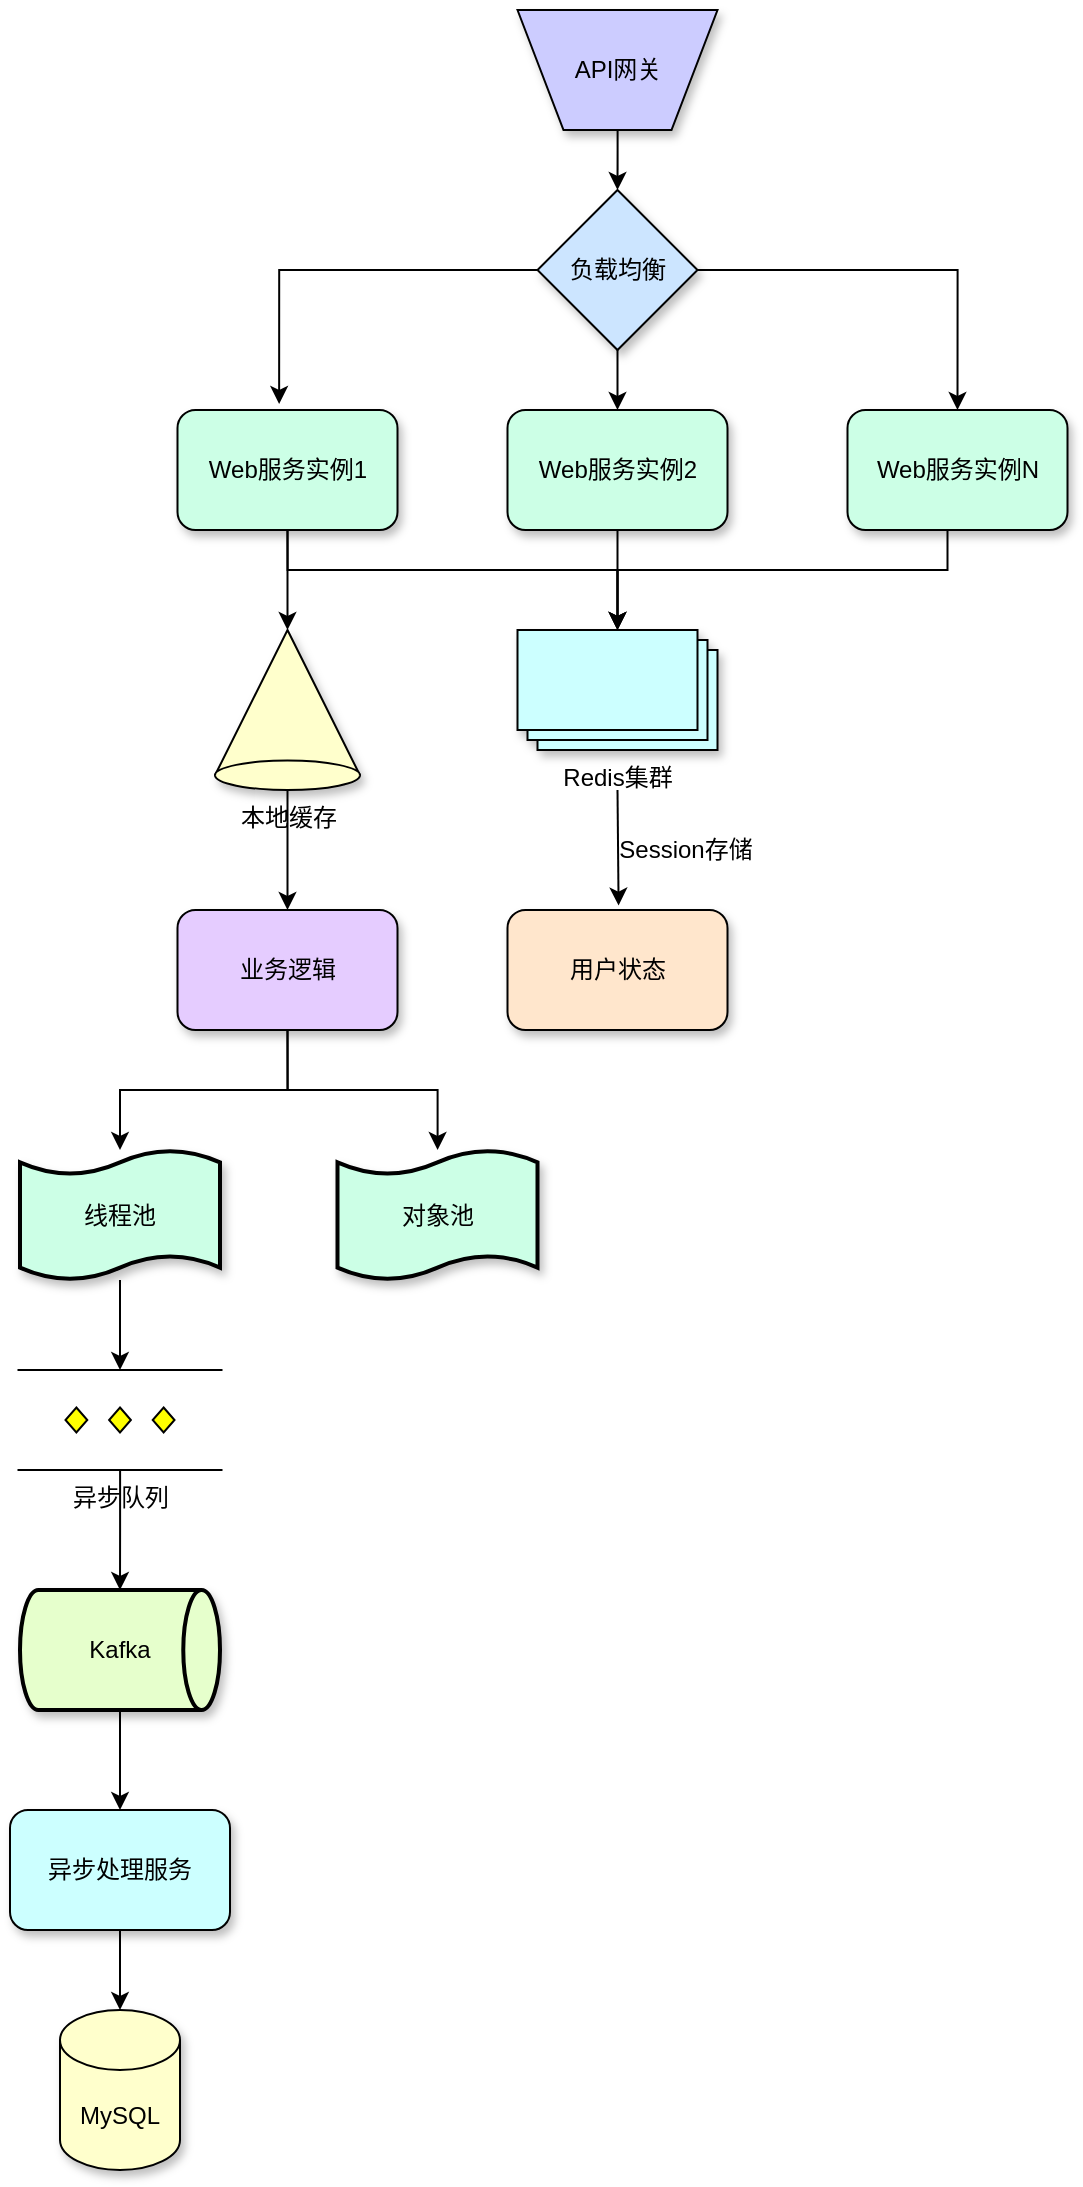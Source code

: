 <mxfile version="28.0.7">
  <diagram name="第 1 页" id="8ckei0Q4Hv8BSr3qrOCR">
    <mxGraphModel dx="1590" dy="773" grid="1" gridSize="10" guides="1" tooltips="1" connect="1" arrows="1" fold="1" page="1" pageScale="1" pageWidth="827" pageHeight="1169" math="0" shadow="0">
      <root>
        <mxCell id="0" />
        <mxCell id="1" parent="0" />
        <mxCell id="RsHgKUeeDb3eKB96S3_7-47" value="" style="group" parent="1" vertex="1" connectable="0">
          <mxGeometry x="120" y="60" width="528.75" height="1080" as="geometry" />
        </mxCell>
        <mxCell id="RsHgKUeeDb3eKB96S3_7-11" value="异步队列" style="verticalLabelPosition=bottom;verticalAlign=top;html=1;shape=mxgraph.flowchart.parallel_mode;pointerEvents=1;fillColor=#FFFF99;" parent="RsHgKUeeDb3eKB96S3_7-47" vertex="1">
          <mxGeometry x="3.75" y="680" width="102.5" height="50" as="geometry" />
        </mxCell>
        <mxCell id="RsHgKUeeDb3eKB96S3_7-31" style="edgeStyle=orthogonalEdgeStyle;rounded=0;orthogonalLoop=1;jettySize=auto;html=1;entryX=0.5;entryY=0;entryDx=0;entryDy=0;" parent="RsHgKUeeDb3eKB96S3_7-47" source="RsHgKUeeDb3eKB96S3_7-12" target="RsHgKUeeDb3eKB96S3_7-14" edge="1">
          <mxGeometry relative="1" as="geometry" />
        </mxCell>
        <mxCell id="RsHgKUeeDb3eKB96S3_7-12" value="Kafka" style="strokeWidth=2;html=1;shape=mxgraph.flowchart.direct_data;whiteSpace=wrap;fillColor=#E6FFCC;shadow=1;" parent="RsHgKUeeDb3eKB96S3_7-47" vertex="1">
          <mxGeometry x="5" y="790" width="100" height="60" as="geometry" />
        </mxCell>
        <mxCell id="RsHgKUeeDb3eKB96S3_7-14" value="异步处理服务" style="rounded=1;whiteSpace=wrap;html=1;fillColor=#CCFFFF;shadow=1;" parent="RsHgKUeeDb3eKB96S3_7-47" vertex="1">
          <mxGeometry y="900" width="110" height="60" as="geometry" />
        </mxCell>
        <mxCell id="RsHgKUeeDb3eKB96S3_7-15" value="MySQL" style="shape=cylinder3;whiteSpace=wrap;html=1;boundedLbl=1;backgroundOutline=1;size=15;fillColor=#FFFFCC;shadow=1;" parent="RsHgKUeeDb3eKB96S3_7-47" vertex="1">
          <mxGeometry x="25" y="1000" width="60" height="80" as="geometry" />
        </mxCell>
        <mxCell id="RsHgKUeeDb3eKB96S3_7-28" style="edgeStyle=orthogonalEdgeStyle;rounded=0;orthogonalLoop=1;jettySize=auto;html=1;entryX=0.5;entryY=0;entryDx=0;entryDy=0;entryPerimeter=0;" parent="RsHgKUeeDb3eKB96S3_7-47" source="RsHgKUeeDb3eKB96S3_7-10" target="RsHgKUeeDb3eKB96S3_7-11" edge="1">
          <mxGeometry relative="1" as="geometry" />
        </mxCell>
        <mxCell id="RsHgKUeeDb3eKB96S3_7-32" style="edgeStyle=orthogonalEdgeStyle;rounded=0;orthogonalLoop=1;jettySize=auto;html=1;exitX=0.5;exitY=1;exitDx=0;exitDy=0;entryX=0.5;entryY=0;entryDx=0;entryDy=0;entryPerimeter=0;" parent="RsHgKUeeDb3eKB96S3_7-47" source="RsHgKUeeDb3eKB96S3_7-14" target="RsHgKUeeDb3eKB96S3_7-15" edge="1">
          <mxGeometry relative="1" as="geometry" />
        </mxCell>
        <mxCell id="RsHgKUeeDb3eKB96S3_7-26" style="edgeStyle=orthogonalEdgeStyle;rounded=0;orthogonalLoop=1;jettySize=auto;html=1;exitX=0.5;exitY=1;exitDx=0;exitDy=0;" parent="RsHgKUeeDb3eKB96S3_7-47" source="RsHgKUeeDb3eKB96S3_7-9" target="RsHgKUeeDb3eKB96S3_7-10" edge="1">
          <mxGeometry relative="1" as="geometry" />
        </mxCell>
        <mxCell id="RsHgKUeeDb3eKB96S3_7-27" style="edgeStyle=orthogonalEdgeStyle;rounded=0;orthogonalLoop=1;jettySize=auto;html=1;exitX=0.5;exitY=1;exitDx=0;exitDy=0;" parent="RsHgKUeeDb3eKB96S3_7-47" source="RsHgKUeeDb3eKB96S3_7-9" target="RsHgKUeeDb3eKB96S3_7-16" edge="1">
          <mxGeometry relative="1" as="geometry" />
        </mxCell>
        <mxCell id="RsHgKUeeDb3eKB96S3_7-10" value="线程池" style="shape=tape;whiteSpace=wrap;html=1;strokeWidth=2;size=0.19;fillColor=#CCFFE6;shadow=1;" parent="RsHgKUeeDb3eKB96S3_7-47" vertex="1">
          <mxGeometry x="5" y="570" width="100" height="65" as="geometry" />
        </mxCell>
        <mxCell id="RsHgKUeeDb3eKB96S3_7-16" value="对象池" style="shape=tape;whiteSpace=wrap;html=1;strokeWidth=2;size=0.19;fillColor=#CCFFE6;shadow=1;" parent="RsHgKUeeDb3eKB96S3_7-47" vertex="1">
          <mxGeometry x="163.75" y="570" width="100" height="65" as="geometry" />
        </mxCell>
        <mxCell id="RsHgKUeeDb3eKB96S3_7-45" style="edgeStyle=orthogonalEdgeStyle;rounded=0;orthogonalLoop=1;jettySize=auto;html=1;entryX=0.5;entryY=0;entryDx=0;entryDy=0;entryPerimeter=0;" parent="RsHgKUeeDb3eKB96S3_7-47" source="RsHgKUeeDb3eKB96S3_7-11" target="RsHgKUeeDb3eKB96S3_7-12" edge="1">
          <mxGeometry relative="1" as="geometry" />
        </mxCell>
        <mxCell id="RsHgKUeeDb3eKB96S3_7-46" value="" style="group" parent="RsHgKUeeDb3eKB96S3_7-47" vertex="1" connectable="0">
          <mxGeometry x="83.75" width="445" height="510" as="geometry" />
        </mxCell>
        <mxCell id="RsHgKUeeDb3eKB96S3_7-43" style="edgeStyle=orthogonalEdgeStyle;rounded=0;orthogonalLoop=1;jettySize=auto;html=1;entryX=0.5;entryY=0;entryDx=0;entryDy=0;" parent="RsHgKUeeDb3eKB96S3_7-46" source="RsHgKUeeDb3eKB96S3_7-7" target="RsHgKUeeDb3eKB96S3_7-9" edge="1">
          <mxGeometry relative="1" as="geometry" />
        </mxCell>
        <mxCell id="RsHgKUeeDb3eKB96S3_7-7" value="本地缓存" style="verticalLabelPosition=bottom;verticalAlign=top;html=1;shape=mxgraph.basic.cone;fillColor=#FFFFCC;shadow=1;" parent="RsHgKUeeDb3eKB96S3_7-46" vertex="1">
          <mxGeometry x="18.75" y="310" width="72.5" height="80" as="geometry" />
        </mxCell>
        <mxCell id="RsHgKUeeDb3eKB96S3_7-9" value="业务逻辑" style="rounded=1;whiteSpace=wrap;html=1;fillColor=#E5CCFF;shadow=1;" parent="RsHgKUeeDb3eKB96S3_7-46" vertex="1">
          <mxGeometry y="450" width="110" height="60" as="geometry" />
        </mxCell>
        <mxCell id="RsHgKUeeDb3eKB96S3_7-18" value="Redis集群" style="verticalLabelPosition=bottom;verticalAlign=top;html=1;shape=mxgraph.basic.layered_rect;dx=10;outlineConnect=0;whiteSpace=wrap;fillColor=#CCFFFF;shadow=1;" parent="RsHgKUeeDb3eKB96S3_7-46" vertex="1">
          <mxGeometry x="170" y="310" width="100" height="60" as="geometry" />
        </mxCell>
        <mxCell id="RsHgKUeeDb3eKB96S3_7-19" value="用户状态" style="rounded=1;whiteSpace=wrap;html=1;fillColor=#FFE6CC;shadow=1;" parent="RsHgKUeeDb3eKB96S3_7-46" vertex="1">
          <mxGeometry x="165" y="450" width="110" height="60" as="geometry" />
        </mxCell>
        <mxCell id="RsHgKUeeDb3eKB96S3_7-38" value="Session存储" style="text;strokeColor=none;align=center;fillColor=none;html=1;verticalAlign=middle;whiteSpace=wrap;rounded=0;" parent="RsHgKUeeDb3eKB96S3_7-46" vertex="1">
          <mxGeometry x="219" y="410" width="70" height="20" as="geometry" />
        </mxCell>
        <mxCell id="RsHgKUeeDb3eKB96S3_7-24" style="edgeStyle=orthogonalEdgeStyle;rounded=0;orthogonalLoop=1;jettySize=auto;html=1;entryX=0.5;entryY=0;entryDx=0;entryDy=0;entryPerimeter=0;" parent="RsHgKUeeDb3eKB96S3_7-46" source="RsHgKUeeDb3eKB96S3_7-2" target="RsHgKUeeDb3eKB96S3_7-7" edge="1">
          <mxGeometry relative="1" as="geometry" />
        </mxCell>
        <mxCell id="RsHgKUeeDb3eKB96S3_7-33" style="edgeStyle=orthogonalEdgeStyle;rounded=0;orthogonalLoop=1;jettySize=auto;html=1;exitX=0.5;exitY=1;exitDx=0;exitDy=0;" parent="RsHgKUeeDb3eKB96S3_7-46" source="RsHgKUeeDb3eKB96S3_7-2" target="RsHgKUeeDb3eKB96S3_7-18" edge="1">
          <mxGeometry relative="1" as="geometry">
            <Array as="points">
              <mxPoint x="55" y="280" />
              <mxPoint x="220" y="280" />
            </Array>
          </mxGeometry>
        </mxCell>
        <mxCell id="RsHgKUeeDb3eKB96S3_7-34" style="edgeStyle=orthogonalEdgeStyle;rounded=0;orthogonalLoop=1;jettySize=auto;html=1;" parent="RsHgKUeeDb3eKB96S3_7-46" source="RsHgKUeeDb3eKB96S3_7-3" target="RsHgKUeeDb3eKB96S3_7-18" edge="1">
          <mxGeometry relative="1" as="geometry" />
        </mxCell>
        <mxCell id="RsHgKUeeDb3eKB96S3_7-36" style="edgeStyle=orthogonalEdgeStyle;rounded=0;orthogonalLoop=1;jettySize=auto;html=1;" parent="RsHgKUeeDb3eKB96S3_7-46" source="RsHgKUeeDb3eKB96S3_7-4" target="RsHgKUeeDb3eKB96S3_7-18" edge="1">
          <mxGeometry relative="1" as="geometry">
            <Array as="points">
              <mxPoint x="385" y="280" />
              <mxPoint x="220" y="280" />
            </Array>
          </mxGeometry>
        </mxCell>
        <mxCell id="RsHgKUeeDb3eKB96S3_7-2" value="Web服务实例1" style="rounded=1;whiteSpace=wrap;html=1;fillColor=#CCFFE6;shadow=1;" parent="RsHgKUeeDb3eKB96S3_7-46" vertex="1">
          <mxGeometry y="200" width="110" height="60" as="geometry" />
        </mxCell>
        <mxCell id="RsHgKUeeDb3eKB96S3_7-3" value="Web服务实例2" style="rounded=1;whiteSpace=wrap;html=1;fillColor=#CCFFE6;shadow=1;" parent="RsHgKUeeDb3eKB96S3_7-46" vertex="1">
          <mxGeometry x="165" y="200" width="110" height="60" as="geometry" />
        </mxCell>
        <mxCell id="RsHgKUeeDb3eKB96S3_7-4" value="Web服务实例N" style="rounded=1;whiteSpace=wrap;html=1;fillColor=#CCFFE6;shadow=1;" parent="RsHgKUeeDb3eKB96S3_7-46" vertex="1">
          <mxGeometry x="335" y="200" width="110" height="60" as="geometry" />
        </mxCell>
        <mxCell id="RsHgKUeeDb3eKB96S3_7-20" style="edgeStyle=orthogonalEdgeStyle;rounded=0;orthogonalLoop=1;jettySize=auto;html=1;entryX=0.5;entryY=0;entryDx=0;entryDy=0;" parent="RsHgKUeeDb3eKB96S3_7-46" source="RsHgKUeeDb3eKB96S3_7-5" target="RsHgKUeeDb3eKB96S3_7-6" edge="1">
          <mxGeometry relative="1" as="geometry" />
        </mxCell>
        <mxCell id="RsHgKUeeDb3eKB96S3_7-5" value="API网关" style="verticalLabelPosition=middle;verticalAlign=middle;html=1;shape=trapezoid;perimeter=trapezoidPerimeter;whiteSpace=wrap;size=0.23;arcSize=10;flipV=1;labelPosition=center;align=center;fillColor=#CCCCFF;shadow=1;" parent="RsHgKUeeDb3eKB96S3_7-46" vertex="1">
          <mxGeometry x="170" width="100" height="60" as="geometry" />
        </mxCell>
        <mxCell id="RsHgKUeeDb3eKB96S3_7-23" style="edgeStyle=orthogonalEdgeStyle;rounded=0;orthogonalLoop=1;jettySize=auto;html=1;exitX=1;exitY=0.5;exitDx=0;exitDy=0;entryX=0.5;entryY=0;entryDx=0;entryDy=0;" parent="RsHgKUeeDb3eKB96S3_7-46" source="RsHgKUeeDb3eKB96S3_7-6" target="RsHgKUeeDb3eKB96S3_7-4" edge="1">
          <mxGeometry relative="1" as="geometry" />
        </mxCell>
        <mxCell id="RsHgKUeeDb3eKB96S3_7-6" value="负载均衡" style="rhombus;whiteSpace=wrap;html=1;fillColor=#CCE5FF;shadow=1;" parent="RsHgKUeeDb3eKB96S3_7-46" vertex="1">
          <mxGeometry x="180" y="90" width="80" height="80" as="geometry" />
        </mxCell>
        <mxCell id="RsHgKUeeDb3eKB96S3_7-21" style="edgeStyle=orthogonalEdgeStyle;rounded=0;orthogonalLoop=1;jettySize=auto;html=1;exitX=0;exitY=0.5;exitDx=0;exitDy=0;entryX=0.462;entryY=-0.05;entryDx=0;entryDy=0;entryPerimeter=0;" parent="RsHgKUeeDb3eKB96S3_7-46" source="RsHgKUeeDb3eKB96S3_7-6" target="RsHgKUeeDb3eKB96S3_7-2" edge="1">
          <mxGeometry relative="1" as="geometry" />
        </mxCell>
        <mxCell id="RsHgKUeeDb3eKB96S3_7-42" style="edgeStyle=orthogonalEdgeStyle;rounded=0;orthogonalLoop=1;jettySize=auto;html=1;entryX=0.505;entryY=-0.037;entryDx=0;entryDy=0;entryPerimeter=0;" parent="RsHgKUeeDb3eKB96S3_7-46" target="RsHgKUeeDb3eKB96S3_7-19" edge="1">
          <mxGeometry relative="1" as="geometry">
            <mxPoint x="220" y="390" as="sourcePoint" />
          </mxGeometry>
        </mxCell>
        <mxCell id="RsHgKUeeDb3eKB96S3_7-22" style="edgeStyle=orthogonalEdgeStyle;rounded=0;orthogonalLoop=1;jettySize=auto;html=1;exitX=0.5;exitY=1;exitDx=0;exitDy=0;entryX=0.5;entryY=0;entryDx=0;entryDy=0;" parent="RsHgKUeeDb3eKB96S3_7-46" source="RsHgKUeeDb3eKB96S3_7-6" target="RsHgKUeeDb3eKB96S3_7-3" edge="1">
          <mxGeometry relative="1" as="geometry" />
        </mxCell>
      </root>
    </mxGraphModel>
  </diagram>
</mxfile>

